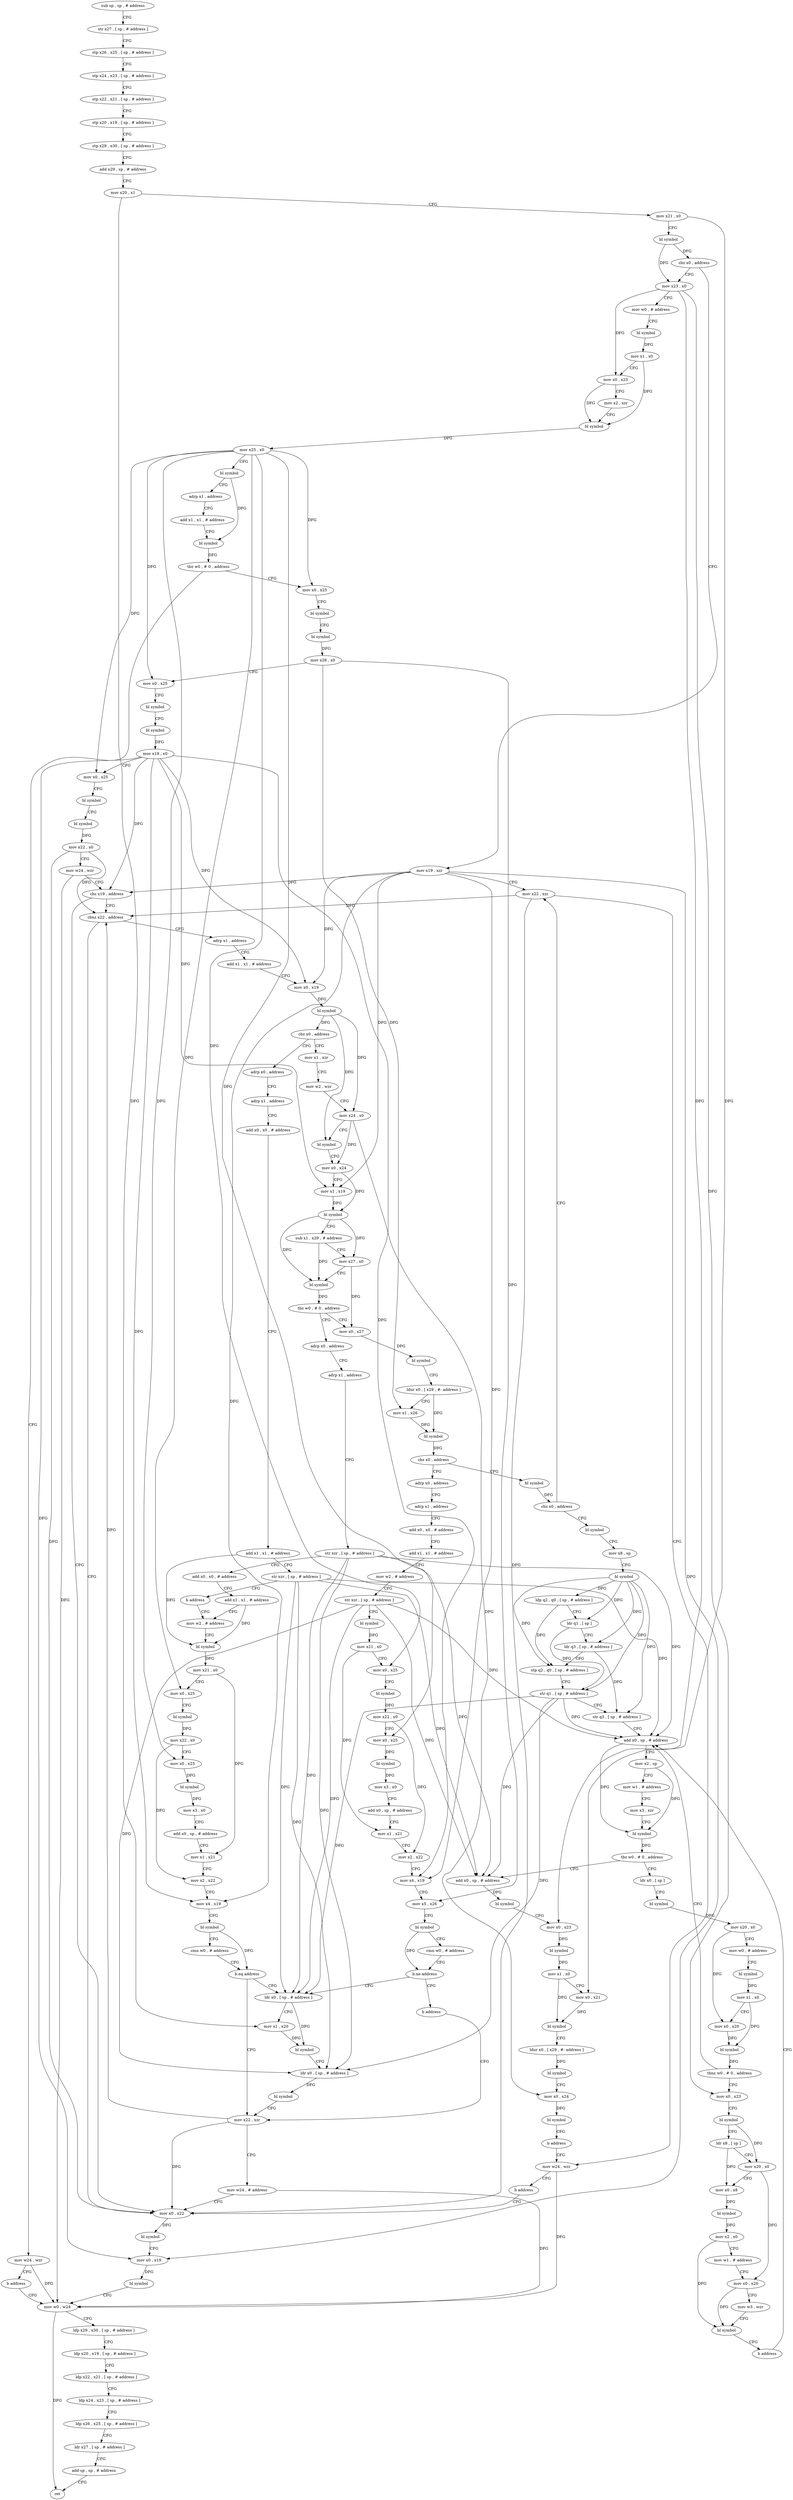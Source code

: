 digraph "func" {
"105764" [label = "sub sp , sp , # address" ]
"105768" [label = "str x27 , [ sp , # address ]" ]
"105772" [label = "stp x26 , x25 , [ sp , # address ]" ]
"105776" [label = "stp x24 , x23 , [ sp , # address ]" ]
"105780" [label = "stp x22 , x21 , [ sp , # address ]" ]
"105784" [label = "stp x20 , x19 , [ sp , # address ]" ]
"105788" [label = "stp x29 , x30 , [ sp , # address ]" ]
"105792" [label = "add x29 , sp , # address" ]
"105796" [label = "mov x20 , x1" ]
"105800" [label = "mov x21 , x0" ]
"105804" [label = "bl symbol" ]
"105808" [label = "cbz x0 , address" ]
"106164" [label = "mov x19 , xzr" ]
"105812" [label = "mov x23 , x0" ]
"106168" [label = "mov x22 , xzr" ]
"105816" [label = "mov w0 , # address" ]
"105820" [label = "bl symbol" ]
"105824" [label = "mov x1 , x0" ]
"105828" [label = "mov x0 , x23" ]
"105832" [label = "mov x2 , xzr" ]
"105836" [label = "bl symbol" ]
"105840" [label = "mov x25 , x0" ]
"105844" [label = "bl symbol" ]
"105848" [label = "adrp x1 , address" ]
"105852" [label = "add x1 , x1 , # address" ]
"105856" [label = "bl symbol" ]
"105860" [label = "tbz w0 , # 0 , address" ]
"106180" [label = "mov w24 , wzr" ]
"105864" [label = "mov x0 , x25" ]
"106324" [label = "mov x0 , x22" ]
"106328" [label = "bl symbol" ]
"106332" [label = "mov x0 , x19" ]
"106336" [label = "bl symbol" ]
"106340" [label = "mov w0 , w24" ]
"106184" [label = "b address" ]
"105868" [label = "bl symbol" ]
"105872" [label = "bl symbol" ]
"105876" [label = "mov x26 , x0" ]
"105880" [label = "mov x0 , x25" ]
"105884" [label = "bl symbol" ]
"105888" [label = "bl symbol" ]
"105892" [label = "mov x19 , x0" ]
"105896" [label = "mov x0 , x25" ]
"105900" [label = "bl symbol" ]
"105904" [label = "bl symbol" ]
"105908" [label = "mov x22 , x0" ]
"105912" [label = "mov w24 , wzr" ]
"105916" [label = "cbz x19 , address" ]
"105920" [label = "cbnz x22 , address" ]
"106344" [label = "ldp x29 , x30 , [ sp , # address ]" ]
"106348" [label = "ldp x20 , x19 , [ sp , # address ]" ]
"106352" [label = "ldp x22 , x21 , [ sp , # address ]" ]
"106356" [label = "ldp x24 , x23 , [ sp , # address ]" ]
"106360" [label = "ldp x26 , x25 , [ sp , # address ]" ]
"106364" [label = "ldr x27 , [ sp , # address ]" ]
"106368" [label = "add sp , sp , # address" ]
"106372" [label = "ret" ]
"105924" [label = "adrp x1 , address" ]
"105928" [label = "add x1 , x1 , # address" ]
"105932" [label = "mov x0 , x19" ]
"105936" [label = "bl symbol" ]
"105940" [label = "cbz x0 , address" ]
"106188" [label = "adrp x0 , address" ]
"105944" [label = "mov x1 , xzr" ]
"106192" [label = "adrp x1 , address" ]
"106196" [label = "add x0 , x0 , # address" ]
"106200" [label = "add x1 , x1 , # address" ]
"106204" [label = "str xzr , [ sp , # address ]" ]
"106208" [label = "b address" ]
"106232" [label = "mov w2 , # address" ]
"105948" [label = "mov w2 , wzr" ]
"105952" [label = "mov x24 , x0" ]
"105956" [label = "bl symbol" ]
"105960" [label = "mov x0 , x24" ]
"105964" [label = "mov x1 , x19" ]
"105968" [label = "bl symbol" ]
"105972" [label = "sub x1 , x29 , # address" ]
"105976" [label = "mov x27 , x0" ]
"105980" [label = "bl symbol" ]
"105984" [label = "tbz w0 , # 0 , address" ]
"106212" [label = "adrp x0 , address" ]
"105988" [label = "mov x0 , x27" ]
"106236" [label = "bl symbol" ]
"106240" [label = "mov x21 , x0" ]
"106244" [label = "mov x0 , x25" ]
"106248" [label = "bl symbol" ]
"106252" [label = "mov x22 , x0" ]
"106256" [label = "mov x0 , x25" ]
"106260" [label = "bl symbol" ]
"106264" [label = "mov x3 , x0" ]
"106268" [label = "add x0 , sp , # address" ]
"106272" [label = "mov x1 , x21" ]
"106276" [label = "mov x2 , x22" ]
"106280" [label = "mov x4 , x19" ]
"106284" [label = "bl symbol" ]
"106288" [label = "cmn w0 , # address" ]
"106292" [label = "b.eq address" ]
"106316" [label = "mov x22 , xzr" ]
"106296" [label = "ldr x0 , [ sp , # address ]" ]
"106216" [label = "adrp x1 , address" ]
"106220" [label = "str xzr , [ sp , # address ]" ]
"106224" [label = "add x0 , x0 , # address" ]
"106228" [label = "add x1 , x1 , # address" ]
"105992" [label = "bl symbol" ]
"105996" [label = "ldur x0 , [ x29 , #- address ]" ]
"106000" [label = "mov x1 , x26" ]
"106004" [label = "bl symbol" ]
"106008" [label = "cbz x0 , address" ]
"106424" [label = "adrp x0 , address" ]
"106012" [label = "bl symbol" ]
"106320" [label = "mov w24 , # address" ]
"106300" [label = "mov x1 , x20" ]
"106304" [label = "bl symbol" ]
"106308" [label = "ldr x0 , [ sp , # address ]" ]
"106312" [label = "bl symbol" ]
"106428" [label = "adrp x1 , address" ]
"106432" [label = "add x0 , x0 , # address" ]
"106436" [label = "add x1 , x1 , # address" ]
"106440" [label = "mov w2 , # address" ]
"106444" [label = "str xzr , [ sp , # address ]" ]
"106448" [label = "bl symbol" ]
"106452" [label = "mov x21 , x0" ]
"106456" [label = "mov x0 , x25" ]
"106460" [label = "bl symbol" ]
"106464" [label = "mov x22 , x0" ]
"106468" [label = "mov x0 , x25" ]
"106472" [label = "bl symbol" ]
"106476" [label = "mov x3 , x0" ]
"106480" [label = "add x0 , sp , # address" ]
"106484" [label = "mov x1 , x21" ]
"106488" [label = "mov x2 , x22" ]
"106492" [label = "mov x4 , x19" ]
"106496" [label = "mov x5 , x26" ]
"106500" [label = "bl symbol" ]
"106504" [label = "cmn w0 , # address" ]
"106508" [label = "b.ne address" ]
"106512" [label = "b address" ]
"106016" [label = "cbz x0 , address" ]
"106020" [label = "bl symbol" ]
"106172" [label = "mov w24 , wzr" ]
"106024" [label = "mov x8 , sp" ]
"106028" [label = "bl symbol" ]
"106032" [label = "ldp q2 , q0 , [ sp , # address ]" ]
"106036" [label = "ldr q1 , [ sp ]" ]
"106040" [label = "ldr q3 , [ sp , # address ]" ]
"106044" [label = "stp q2 , q0 , [ sp , # address ]" ]
"106048" [label = "str q1 , [ sp , # address ]" ]
"106052" [label = "str q3 , [ sp , # address ]" ]
"106056" [label = "add x0 , sp , # address" ]
"106376" [label = "add x0 , sp , # address" ]
"106380" [label = "bl symbol" ]
"106384" [label = "mov x0 , x23" ]
"106388" [label = "bl symbol" ]
"106392" [label = "mov x1 , x0" ]
"106396" [label = "mov x0 , x21" ]
"106400" [label = "bl symbol" ]
"106404" [label = "ldur x0 , [ x29 , #- address ]" ]
"106408" [label = "bl symbol" ]
"106412" [label = "mov x0 , x24" ]
"106416" [label = "bl symbol" ]
"106420" [label = "b address" ]
"106080" [label = "ldr x0 , [ sp ]" ]
"106084" [label = "bl symbol" ]
"106088" [label = "mov x20 , x0" ]
"106092" [label = "mov w0 , # address" ]
"106096" [label = "bl symbol" ]
"106100" [label = "mov x1 , x0" ]
"106104" [label = "mov x0 , x20" ]
"106108" [label = "bl symbol" ]
"106112" [label = "tbnz w0 , # 0 , address" ]
"106116" [label = "mov x0 , x23" ]
"106176" [label = "b address" ]
"106060" [label = "mov x2 , sp" ]
"106064" [label = "mov w1 , # address" ]
"106068" [label = "mov x3 , xzr" ]
"106072" [label = "bl symbol" ]
"106076" [label = "tbz w0 , # 0 , address" ]
"106120" [label = "bl symbol" ]
"106124" [label = "ldr x8 , [ sp ]" ]
"106128" [label = "mov x20 , x0" ]
"106132" [label = "mov x0 , x8" ]
"106136" [label = "bl symbol" ]
"106140" [label = "mov x2 , x0" ]
"106144" [label = "mov w1 , # address" ]
"106148" [label = "mov x0 , x20" ]
"106152" [label = "mov w3 , wzr" ]
"106156" [label = "bl symbol" ]
"106160" [label = "b address" ]
"105764" -> "105768" [ label = "CFG" ]
"105768" -> "105772" [ label = "CFG" ]
"105772" -> "105776" [ label = "CFG" ]
"105776" -> "105780" [ label = "CFG" ]
"105780" -> "105784" [ label = "CFG" ]
"105784" -> "105788" [ label = "CFG" ]
"105788" -> "105792" [ label = "CFG" ]
"105792" -> "105796" [ label = "CFG" ]
"105796" -> "105800" [ label = "CFG" ]
"105796" -> "106300" [ label = "DFG" ]
"105800" -> "105804" [ label = "CFG" ]
"105800" -> "106396" [ label = "DFG" ]
"105804" -> "105808" [ label = "DFG" ]
"105804" -> "105812" [ label = "DFG" ]
"105808" -> "106164" [ label = "CFG" ]
"105808" -> "105812" [ label = "CFG" ]
"106164" -> "106168" [ label = "CFG" ]
"106164" -> "105916" [ label = "DFG" ]
"106164" -> "106332" [ label = "DFG" ]
"106164" -> "105932" [ label = "DFG" ]
"106164" -> "105964" [ label = "DFG" ]
"106164" -> "106280" [ label = "DFG" ]
"106164" -> "106492" [ label = "DFG" ]
"105812" -> "105816" [ label = "CFG" ]
"105812" -> "105828" [ label = "DFG" ]
"105812" -> "106384" [ label = "DFG" ]
"105812" -> "106116" [ label = "DFG" ]
"106168" -> "106172" [ label = "CFG" ]
"106168" -> "106324" [ label = "DFG" ]
"106168" -> "105920" [ label = "DFG" ]
"105816" -> "105820" [ label = "CFG" ]
"105820" -> "105824" [ label = "DFG" ]
"105824" -> "105828" [ label = "CFG" ]
"105824" -> "105836" [ label = "DFG" ]
"105828" -> "105832" [ label = "CFG" ]
"105828" -> "105836" [ label = "DFG" ]
"105832" -> "105836" [ label = "CFG" ]
"105836" -> "105840" [ label = "DFG" ]
"105840" -> "105844" [ label = "CFG" ]
"105840" -> "105864" [ label = "DFG" ]
"105840" -> "105880" [ label = "DFG" ]
"105840" -> "105896" [ label = "DFG" ]
"105840" -> "106244" [ label = "DFG" ]
"105840" -> "106256" [ label = "DFG" ]
"105840" -> "106456" [ label = "DFG" ]
"105840" -> "106468" [ label = "DFG" ]
"105844" -> "105848" [ label = "CFG" ]
"105844" -> "105856" [ label = "DFG" ]
"105848" -> "105852" [ label = "CFG" ]
"105852" -> "105856" [ label = "CFG" ]
"105856" -> "105860" [ label = "DFG" ]
"105860" -> "106180" [ label = "CFG" ]
"105860" -> "105864" [ label = "CFG" ]
"106180" -> "106184" [ label = "CFG" ]
"106180" -> "106340" [ label = "DFG" ]
"105864" -> "105868" [ label = "CFG" ]
"106324" -> "106328" [ label = "DFG" ]
"106328" -> "106332" [ label = "CFG" ]
"106332" -> "106336" [ label = "DFG" ]
"106336" -> "106340" [ label = "CFG" ]
"106340" -> "106344" [ label = "CFG" ]
"106340" -> "106372" [ label = "DFG" ]
"106184" -> "106340" [ label = "CFG" ]
"105868" -> "105872" [ label = "CFG" ]
"105872" -> "105876" [ label = "DFG" ]
"105876" -> "105880" [ label = "CFG" ]
"105876" -> "106000" [ label = "DFG" ]
"105876" -> "106496" [ label = "DFG" ]
"105880" -> "105884" [ label = "CFG" ]
"105884" -> "105888" [ label = "CFG" ]
"105888" -> "105892" [ label = "DFG" ]
"105892" -> "105896" [ label = "CFG" ]
"105892" -> "105916" [ label = "DFG" ]
"105892" -> "106332" [ label = "DFG" ]
"105892" -> "105932" [ label = "DFG" ]
"105892" -> "105964" [ label = "DFG" ]
"105892" -> "106280" [ label = "DFG" ]
"105892" -> "106492" [ label = "DFG" ]
"105896" -> "105900" [ label = "CFG" ]
"105900" -> "105904" [ label = "CFG" ]
"105904" -> "105908" [ label = "DFG" ]
"105908" -> "105912" [ label = "CFG" ]
"105908" -> "106324" [ label = "DFG" ]
"105908" -> "105920" [ label = "DFG" ]
"105912" -> "105916" [ label = "CFG" ]
"105912" -> "106340" [ label = "DFG" ]
"105916" -> "106324" [ label = "CFG" ]
"105916" -> "105920" [ label = "CFG" ]
"105920" -> "106324" [ label = "CFG" ]
"105920" -> "105924" [ label = "CFG" ]
"106344" -> "106348" [ label = "CFG" ]
"106348" -> "106352" [ label = "CFG" ]
"106352" -> "106356" [ label = "CFG" ]
"106356" -> "106360" [ label = "CFG" ]
"106360" -> "106364" [ label = "CFG" ]
"106364" -> "106368" [ label = "CFG" ]
"106368" -> "106372" [ label = "CFG" ]
"105924" -> "105928" [ label = "CFG" ]
"105928" -> "105932" [ label = "CFG" ]
"105932" -> "105936" [ label = "DFG" ]
"105936" -> "105940" [ label = "DFG" ]
"105936" -> "105952" [ label = "DFG" ]
"105936" -> "105956" [ label = "DFG" ]
"105940" -> "106188" [ label = "CFG" ]
"105940" -> "105944" [ label = "CFG" ]
"106188" -> "106192" [ label = "CFG" ]
"105944" -> "105948" [ label = "CFG" ]
"106192" -> "106196" [ label = "CFG" ]
"106196" -> "106200" [ label = "CFG" ]
"106200" -> "106204" [ label = "CFG" ]
"106200" -> "106236" [ label = "DFG" ]
"106204" -> "106208" [ label = "CFG" ]
"106204" -> "106296" [ label = "DFG" ]
"106204" -> "106308" [ label = "DFG" ]
"106204" -> "106056" [ label = "DFG" ]
"106204" -> "106376" [ label = "DFG" ]
"106208" -> "106232" [ label = "CFG" ]
"106232" -> "106236" [ label = "CFG" ]
"105948" -> "105952" [ label = "CFG" ]
"105952" -> "105956" [ label = "CFG" ]
"105952" -> "105960" [ label = "DFG" ]
"105952" -> "106412" [ label = "DFG" ]
"105956" -> "105960" [ label = "CFG" ]
"105960" -> "105964" [ label = "CFG" ]
"105960" -> "105968" [ label = "DFG" ]
"105964" -> "105968" [ label = "DFG" ]
"105968" -> "105972" [ label = "CFG" ]
"105968" -> "105976" [ label = "DFG" ]
"105968" -> "105980" [ label = "DFG" ]
"105972" -> "105976" [ label = "CFG" ]
"105972" -> "105980" [ label = "DFG" ]
"105976" -> "105980" [ label = "CFG" ]
"105976" -> "105988" [ label = "DFG" ]
"105980" -> "105984" [ label = "DFG" ]
"105984" -> "106212" [ label = "CFG" ]
"105984" -> "105988" [ label = "CFG" ]
"106212" -> "106216" [ label = "CFG" ]
"105988" -> "105992" [ label = "DFG" ]
"106236" -> "106240" [ label = "DFG" ]
"106240" -> "106244" [ label = "CFG" ]
"106240" -> "106272" [ label = "DFG" ]
"106244" -> "106248" [ label = "CFG" ]
"106248" -> "106252" [ label = "DFG" ]
"106252" -> "106256" [ label = "CFG" ]
"106252" -> "106276" [ label = "DFG" ]
"106256" -> "106260" [ label = "DFG" ]
"106260" -> "106264" [ label = "DFG" ]
"106264" -> "106268" [ label = "CFG" ]
"106268" -> "106272" [ label = "CFG" ]
"106272" -> "106276" [ label = "CFG" ]
"106276" -> "106280" [ label = "CFG" ]
"106280" -> "106284" [ label = "CFG" ]
"106284" -> "106288" [ label = "CFG" ]
"106284" -> "106292" [ label = "DFG" ]
"106288" -> "106292" [ label = "CFG" ]
"106292" -> "106316" [ label = "CFG" ]
"106292" -> "106296" [ label = "CFG" ]
"106316" -> "106320" [ label = "CFG" ]
"106316" -> "106324" [ label = "DFG" ]
"106316" -> "105920" [ label = "DFG" ]
"106296" -> "106300" [ label = "CFG" ]
"106296" -> "106304" [ label = "DFG" ]
"106216" -> "106220" [ label = "CFG" ]
"106220" -> "106224" [ label = "CFG" ]
"106220" -> "106296" [ label = "DFG" ]
"106220" -> "106308" [ label = "DFG" ]
"106220" -> "106056" [ label = "DFG" ]
"106220" -> "106376" [ label = "DFG" ]
"106224" -> "106228" [ label = "CFG" ]
"106228" -> "106232" [ label = "CFG" ]
"106228" -> "106236" [ label = "DFG" ]
"105992" -> "105996" [ label = "CFG" ]
"105996" -> "106000" [ label = "CFG" ]
"105996" -> "106004" [ label = "DFG" ]
"106000" -> "106004" [ label = "DFG" ]
"106004" -> "106008" [ label = "DFG" ]
"106008" -> "106424" [ label = "CFG" ]
"106008" -> "106012" [ label = "CFG" ]
"106424" -> "106428" [ label = "CFG" ]
"106012" -> "106016" [ label = "DFG" ]
"106320" -> "106324" [ label = "CFG" ]
"106320" -> "106340" [ label = "DFG" ]
"106300" -> "106304" [ label = "DFG" ]
"106304" -> "106308" [ label = "CFG" ]
"106308" -> "106312" [ label = "DFG" ]
"106312" -> "106316" [ label = "CFG" ]
"106428" -> "106432" [ label = "CFG" ]
"106432" -> "106436" [ label = "CFG" ]
"106436" -> "106440" [ label = "CFG" ]
"106440" -> "106444" [ label = "CFG" ]
"106444" -> "106448" [ label = "CFG" ]
"106444" -> "106296" [ label = "DFG" ]
"106444" -> "106308" [ label = "DFG" ]
"106444" -> "106056" [ label = "DFG" ]
"106444" -> "106376" [ label = "DFG" ]
"106448" -> "106452" [ label = "DFG" ]
"106452" -> "106456" [ label = "CFG" ]
"106452" -> "106484" [ label = "DFG" ]
"106456" -> "106460" [ label = "CFG" ]
"106460" -> "106464" [ label = "DFG" ]
"106464" -> "106468" [ label = "CFG" ]
"106464" -> "106488" [ label = "DFG" ]
"106468" -> "106472" [ label = "DFG" ]
"106472" -> "106476" [ label = "DFG" ]
"106476" -> "106480" [ label = "CFG" ]
"106480" -> "106484" [ label = "CFG" ]
"106484" -> "106488" [ label = "CFG" ]
"106488" -> "106492" [ label = "CFG" ]
"106492" -> "106496" [ label = "CFG" ]
"106496" -> "106500" [ label = "CFG" ]
"106500" -> "106504" [ label = "CFG" ]
"106500" -> "106508" [ label = "DFG" ]
"106504" -> "106508" [ label = "CFG" ]
"106508" -> "106296" [ label = "CFG" ]
"106508" -> "106512" [ label = "CFG" ]
"106512" -> "106316" [ label = "CFG" ]
"106016" -> "106168" [ label = "CFG" ]
"106016" -> "106020" [ label = "CFG" ]
"106020" -> "106024" [ label = "CFG" ]
"106172" -> "106176" [ label = "CFG" ]
"106172" -> "106340" [ label = "DFG" ]
"106024" -> "106028" [ label = "CFG" ]
"106028" -> "106032" [ label = "DFG" ]
"106028" -> "106044" [ label = "DFG" ]
"106028" -> "106036" [ label = "DFG" ]
"106028" -> "106048" [ label = "DFG" ]
"106028" -> "106040" [ label = "DFG" ]
"106028" -> "106052" [ label = "DFG" ]
"106032" -> "106036" [ label = "CFG" ]
"106032" -> "106044" [ label = "DFG" ]
"106036" -> "106040" [ label = "CFG" ]
"106036" -> "106048" [ label = "DFG" ]
"106040" -> "106044" [ label = "CFG" ]
"106040" -> "106052" [ label = "DFG" ]
"106044" -> "106048" [ label = "CFG" ]
"106048" -> "106052" [ label = "CFG" ]
"106048" -> "106296" [ label = "DFG" ]
"106048" -> "106308" [ label = "DFG" ]
"106048" -> "106056" [ label = "DFG" ]
"106048" -> "106376" [ label = "DFG" ]
"106052" -> "106056" [ label = "CFG" ]
"106056" -> "106060" [ label = "CFG" ]
"106056" -> "106072" [ label = "DFG" ]
"106376" -> "106380" [ label = "DFG" ]
"106380" -> "106384" [ label = "CFG" ]
"106384" -> "106388" [ label = "DFG" ]
"106388" -> "106392" [ label = "DFG" ]
"106392" -> "106396" [ label = "CFG" ]
"106392" -> "106400" [ label = "DFG" ]
"106396" -> "106400" [ label = "DFG" ]
"106400" -> "106404" [ label = "CFG" ]
"106404" -> "106408" [ label = "DFG" ]
"106408" -> "106412" [ label = "CFG" ]
"106412" -> "106416" [ label = "DFG" ]
"106416" -> "106420" [ label = "CFG" ]
"106420" -> "106172" [ label = "CFG" ]
"106080" -> "106084" [ label = "CFG" ]
"106084" -> "106088" [ label = "DFG" ]
"106088" -> "106092" [ label = "CFG" ]
"106088" -> "106104" [ label = "DFG" ]
"106092" -> "106096" [ label = "CFG" ]
"106096" -> "106100" [ label = "DFG" ]
"106100" -> "106104" [ label = "CFG" ]
"106100" -> "106108" [ label = "DFG" ]
"106104" -> "106108" [ label = "DFG" ]
"106108" -> "106112" [ label = "DFG" ]
"106112" -> "106056" [ label = "CFG" ]
"106112" -> "106116" [ label = "CFG" ]
"106116" -> "106120" [ label = "CFG" ]
"106176" -> "106324" [ label = "CFG" ]
"106060" -> "106064" [ label = "CFG" ]
"106060" -> "106072" [ label = "DFG" ]
"106064" -> "106068" [ label = "CFG" ]
"106068" -> "106072" [ label = "CFG" ]
"106072" -> "106076" [ label = "DFG" ]
"106076" -> "106376" [ label = "CFG" ]
"106076" -> "106080" [ label = "CFG" ]
"106120" -> "106124" [ label = "CFG" ]
"106120" -> "106128" [ label = "DFG" ]
"106124" -> "106128" [ label = "CFG" ]
"106124" -> "106132" [ label = "DFG" ]
"106128" -> "106132" [ label = "CFG" ]
"106128" -> "106148" [ label = "DFG" ]
"106132" -> "106136" [ label = "DFG" ]
"106136" -> "106140" [ label = "DFG" ]
"106140" -> "106144" [ label = "CFG" ]
"106140" -> "106156" [ label = "DFG" ]
"106144" -> "106148" [ label = "CFG" ]
"106148" -> "106152" [ label = "CFG" ]
"106148" -> "106156" [ label = "DFG" ]
"106152" -> "106156" [ label = "CFG" ]
"106156" -> "106160" [ label = "CFG" ]
"106160" -> "106056" [ label = "CFG" ]
}
